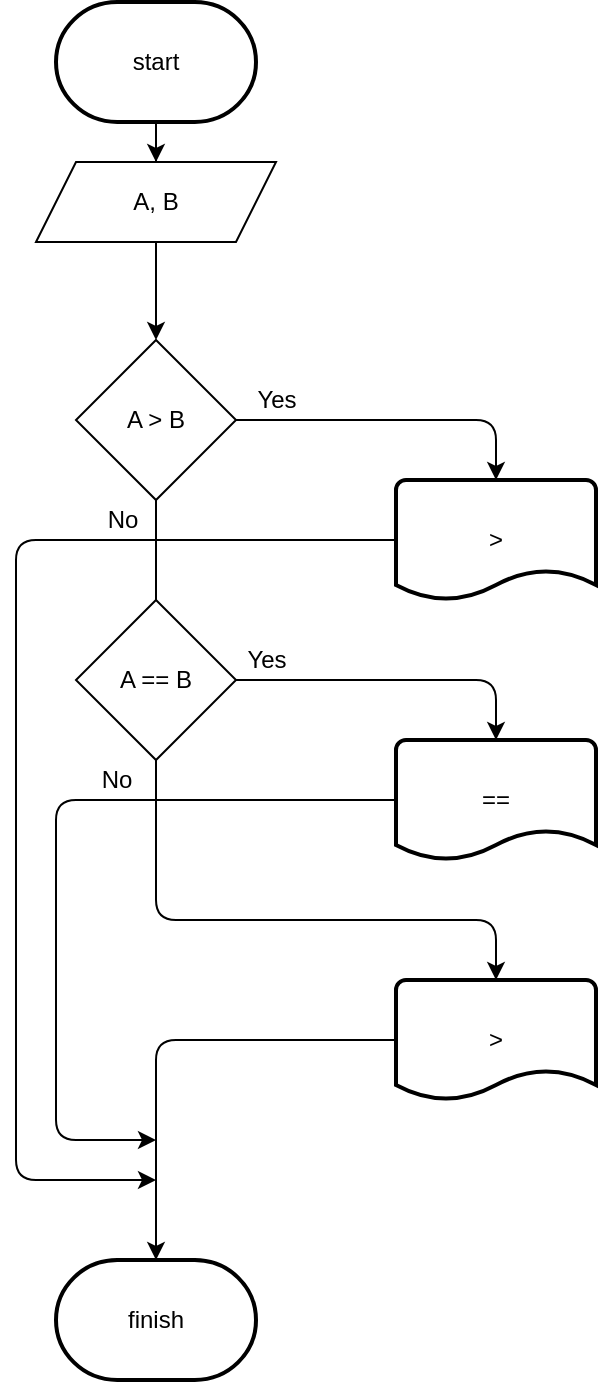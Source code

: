 <mxfile>
    <diagram id="u8KE4w3QRW_So2bVAiHy" name="Page-1">
        <mxGraphModel dx="743" dy="679" grid="1" gridSize="10" guides="1" tooltips="1" connect="1" arrows="1" fold="1" page="1" pageScale="1" pageWidth="827" pageHeight="1169" math="0" shadow="0">
            <root>
                <mxCell id="0"/>
                <mxCell id="1" parent="0"/>
                <mxCell id="2" style="edgeStyle=orthogonalEdgeStyle;rounded=0;orthogonalLoop=1;jettySize=auto;html=1;entryX=0.5;entryY=0;entryDx=0;entryDy=0;" edge="1" parent="1" source="3" target="12">
                    <mxGeometry relative="1" as="geometry">
                        <mxPoint x="270" y="110" as="targetPoint"/>
                    </mxGeometry>
                </mxCell>
                <mxCell id="3" value="start" style="strokeWidth=2;html=1;shape=mxgraph.flowchart.terminator;whiteSpace=wrap;" vertex="1" parent="1">
                    <mxGeometry x="220" y="20" width="100" height="60" as="geometry"/>
                </mxCell>
                <mxCell id="27" style="edgeStyle=none;html=1;" edge="1" parent="1" source="5">
                    <mxGeometry relative="1" as="geometry">
                        <mxPoint x="270" y="609" as="targetPoint"/>
                        <Array as="points">
                            <mxPoint x="200" y="289"/>
                            <mxPoint x="200" y="609"/>
                        </Array>
                    </mxGeometry>
                </mxCell>
                <mxCell id="5" value="&amp;gt;" style="strokeWidth=2;html=1;shape=mxgraph.flowchart.document2;whiteSpace=wrap;size=0.25;" vertex="1" parent="1">
                    <mxGeometry x="390" y="259" width="100" height="60" as="geometry"/>
                </mxCell>
                <mxCell id="28" style="edgeStyle=none;html=1;" edge="1" parent="1" source="9">
                    <mxGeometry relative="1" as="geometry">
                        <mxPoint x="270" y="589" as="targetPoint"/>
                        <Array as="points">
                            <mxPoint x="220" y="419"/>
                            <mxPoint x="220" y="589"/>
                        </Array>
                    </mxGeometry>
                </mxCell>
                <mxCell id="9" value="==" style="strokeWidth=2;html=1;shape=mxgraph.flowchart.document2;whiteSpace=wrap;size=0.25;" vertex="1" parent="1">
                    <mxGeometry x="390" y="389" width="100" height="60" as="geometry"/>
                </mxCell>
                <mxCell id="10" value="finish" style="strokeWidth=2;html=1;shape=mxgraph.flowchart.terminator;whiteSpace=wrap;" vertex="1" parent="1">
                    <mxGeometry x="220" y="649" width="100" height="60" as="geometry"/>
                </mxCell>
                <mxCell id="11" style="edgeStyle=orthogonalEdgeStyle;rounded=0;orthogonalLoop=1;jettySize=auto;html=1;entryX=0.5;entryY=0;entryDx=0;entryDy=0;" edge="1" parent="1" source="12" target="15">
                    <mxGeometry relative="1" as="geometry">
                        <mxPoint x="270" y="170" as="targetPoint"/>
                    </mxGeometry>
                </mxCell>
                <mxCell id="12" value="A, B" style="shape=parallelogram;perimeter=parallelogramPerimeter;whiteSpace=wrap;html=1;fixedSize=1;" vertex="1" parent="1">
                    <mxGeometry x="210" y="100" width="120" height="40" as="geometry"/>
                </mxCell>
                <mxCell id="13" style="edgeStyle=none;html=1;entryX=0.5;entryY=0;entryDx=0;entryDy=0;entryPerimeter=0;exitX=1;exitY=0.5;exitDx=0;exitDy=0;" edge="1" parent="1" source="15" target="5">
                    <mxGeometry relative="1" as="geometry">
                        <mxPoint x="150" y="249" as="targetPoint"/>
                        <Array as="points">
                            <mxPoint x="440" y="229"/>
                        </Array>
                    </mxGeometry>
                </mxCell>
                <mxCell id="14" style="edgeStyle=none;html=1;exitX=0.5;exitY=1;exitDx=0;exitDy=0;" edge="1" parent="1" source="15">
                    <mxGeometry relative="1" as="geometry">
                        <mxPoint x="270" y="379" as="targetPoint"/>
                        <Array as="points">
                            <mxPoint x="270" y="339"/>
                        </Array>
                        <mxPoint x="210" y="339" as="sourcePoint"/>
                    </mxGeometry>
                </mxCell>
                <mxCell id="15" value="A &amp;gt; B" style="rhombus;whiteSpace=wrap;html=1;" vertex="1" parent="1">
                    <mxGeometry x="230" y="189" width="80" height="80" as="geometry"/>
                </mxCell>
                <mxCell id="16" value="Yes" style="text;html=1;align=center;verticalAlign=middle;resizable=0;points=[];autosize=1;strokeColor=none;fillColor=none;" vertex="1" parent="1">
                    <mxGeometry x="310" y="209" width="40" height="20" as="geometry"/>
                </mxCell>
                <mxCell id="17" value="No" style="text;html=1;align=center;verticalAlign=middle;resizable=0;points=[];autosize=1;strokeColor=none;fillColor=none;" vertex="1" parent="1">
                    <mxGeometry x="238" y="269" width="30" height="20" as="geometry"/>
                </mxCell>
                <mxCell id="18" style="edgeStyle=none;html=1;entryX=0.5;entryY=0;entryDx=0;entryDy=0;entryPerimeter=0;" edge="1" parent="1" source="20" target="9">
                    <mxGeometry relative="1" as="geometry">
                        <mxPoint x="390" y="449" as="targetPoint"/>
                        <Array as="points">
                            <mxPoint x="440" y="359"/>
                        </Array>
                    </mxGeometry>
                </mxCell>
                <mxCell id="19" style="edgeStyle=none;html=1;entryX=0.5;entryY=0;entryDx=0;entryDy=0;entryPerimeter=0;" edge="1" parent="1" source="20" target="25">
                    <mxGeometry relative="1" as="geometry">
                        <mxPoint x="460" y="499" as="targetPoint"/>
                        <Array as="points">
                            <mxPoint x="270" y="479"/>
                            <mxPoint x="440" y="479"/>
                        </Array>
                    </mxGeometry>
                </mxCell>
                <mxCell id="20" value="A == B" style="rhombus;whiteSpace=wrap;html=1;" vertex="1" parent="1">
                    <mxGeometry x="230" y="319" width="80" height="80" as="geometry"/>
                </mxCell>
                <mxCell id="21" value="Yes" style="text;html=1;align=center;verticalAlign=middle;resizable=0;points=[];autosize=1;strokeColor=none;fillColor=none;" vertex="1" parent="1">
                    <mxGeometry x="305" y="339" width="40" height="20" as="geometry"/>
                </mxCell>
                <mxCell id="24" value="No" style="text;html=1;align=center;verticalAlign=middle;resizable=0;points=[];autosize=1;strokeColor=none;fillColor=none;" vertex="1" parent="1">
                    <mxGeometry x="235" y="399" width="30" height="20" as="geometry"/>
                </mxCell>
                <mxCell id="26" style="edgeStyle=none;html=1;entryX=0.5;entryY=0;entryDx=0;entryDy=0;entryPerimeter=0;exitX=0;exitY=0.5;exitDx=0;exitDy=0;exitPerimeter=0;" edge="1" parent="1" source="25" target="10">
                    <mxGeometry relative="1" as="geometry">
                        <mxPoint x="285" y="549" as="sourcePoint"/>
                        <Array as="points">
                            <mxPoint x="270" y="539"/>
                        </Array>
                    </mxGeometry>
                </mxCell>
                <mxCell id="25" value="&amp;gt;" style="strokeWidth=2;html=1;shape=mxgraph.flowchart.document2;whiteSpace=wrap;size=0.25;" vertex="1" parent="1">
                    <mxGeometry x="390" y="509" width="100" height="60" as="geometry"/>
                </mxCell>
            </root>
        </mxGraphModel>
    </diagram>
</mxfile>